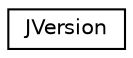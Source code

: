 digraph "Graphical Class Hierarchy"
{
  edge [fontname="Helvetica",fontsize="10",labelfontname="Helvetica",labelfontsize="10"];
  node [fontname="Helvetica",fontsize="10",shape=record];
  rankdir="LR";
  Node1 [label="JVersion",height=0.2,width=0.4,color="black", fillcolor="white", style="filled",URL="$class_j_version.html"];
}
